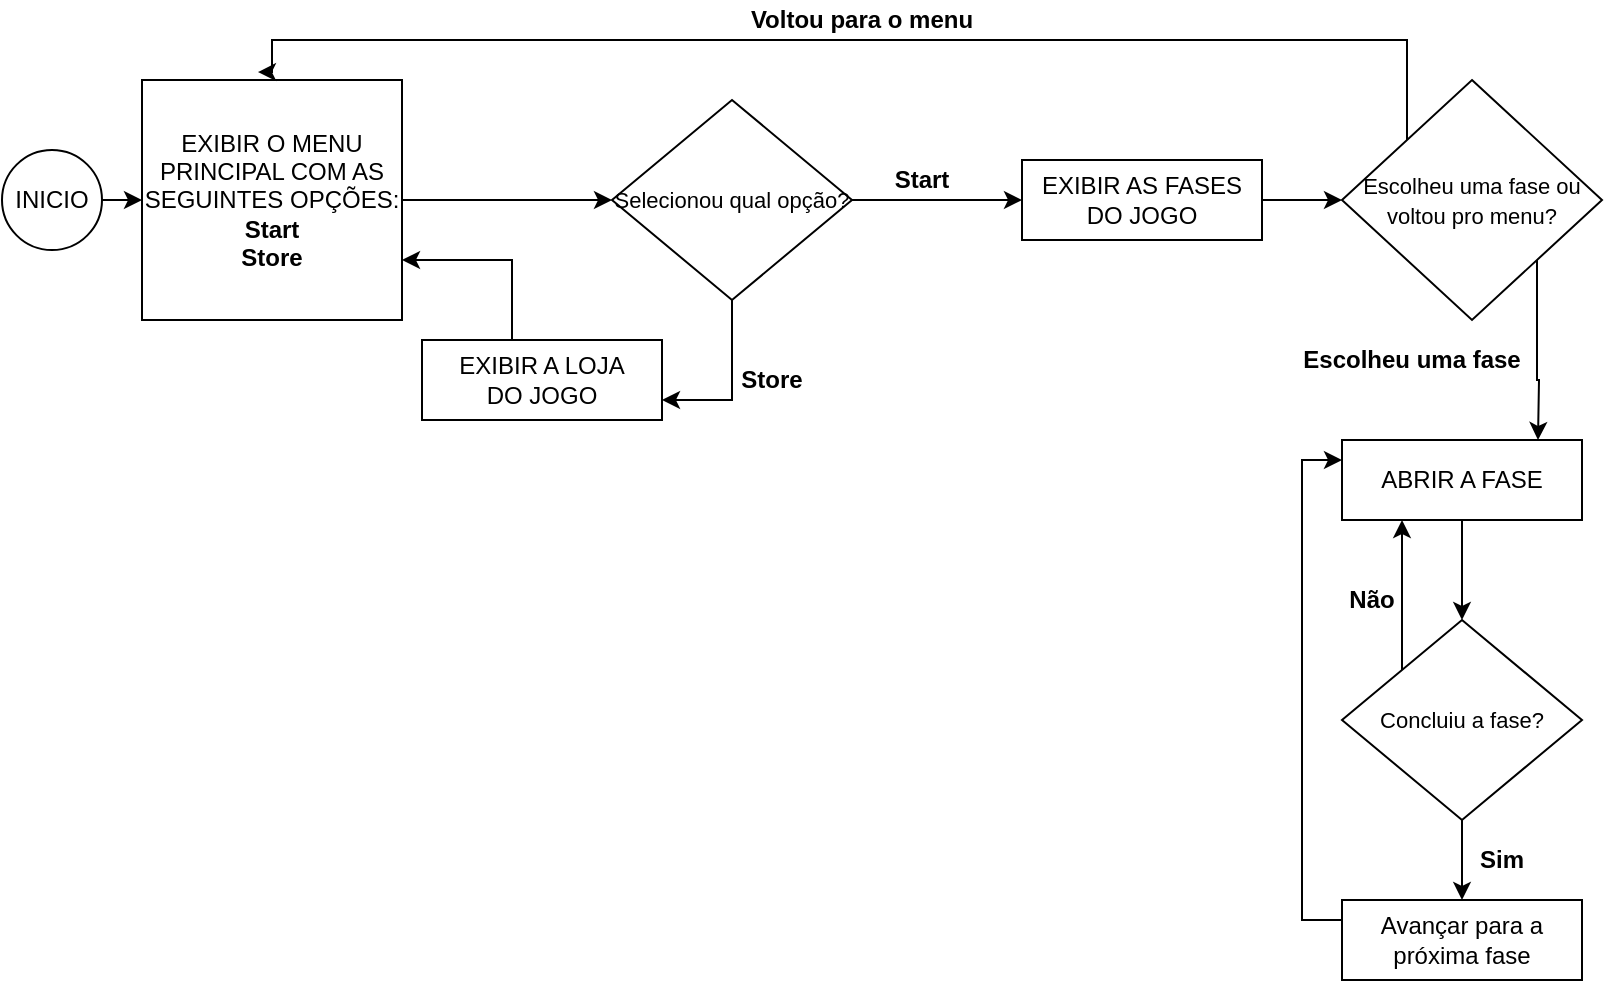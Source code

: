 <mxfile version="10.6.7" type="device"><diagram id="KH5smoPzcD2ir2iUl0mm" name="Page-1"><mxGraphModel dx="840" dy="1691" grid="1" gridSize="10" guides="1" tooltips="1" connect="1" arrows="1" fold="1" page="1" pageScale="1" pageWidth="827" pageHeight="1169" math="0" shadow="0"><root><mxCell id="0"/><mxCell id="1" parent="0"/><mxCell id="SHQJr4Z11LEcNJtXGDv8-3" value="" style="edgeStyle=orthogonalEdgeStyle;rounded=0;orthogonalLoop=1;jettySize=auto;html=1;exitX=1;exitY=0.5;exitDx=0;exitDy=0;entryX=0;entryY=0.5;entryDx=0;entryDy=0;" edge="1" parent="1" source="SHQJr4Z11LEcNJtXGDv8-8" target="SHQJr4Z11LEcNJtXGDv8-9"><mxGeometry relative="1" as="geometry"><mxPoint x="110" y="60" as="sourcePoint"/><mxPoint x="190" y="60" as="targetPoint"/></mxGeometry></mxCell><mxCell id="SHQJr4Z11LEcNJtXGDv8-8" value="INICIO" style="ellipse;whiteSpace=wrap;html=1;aspect=fixed;" vertex="1" parent="1"><mxGeometry x="10" y="55" width="50" height="50" as="geometry"/></mxCell><mxCell id="SHQJr4Z11LEcNJtXGDv8-18" style="edgeStyle=orthogonalEdgeStyle;rounded=0;orthogonalLoop=1;jettySize=auto;html=1;entryX=0;entryY=0.5;entryDx=0;entryDy=0;" edge="1" parent="1" source="SHQJr4Z11LEcNJtXGDv8-9" target="SHQJr4Z11LEcNJtXGDv8-17"><mxGeometry relative="1" as="geometry"/></mxCell><mxCell id="SHQJr4Z11LEcNJtXGDv8-9" value="EXIBIR O MENU PRINCIPAL COM AS SEGUINTES OPÇÕES:&lt;br&gt;&lt;b&gt;Start&lt;br&gt;Store&lt;/b&gt;&lt;br&gt;" style="rounded=0;whiteSpace=wrap;html=1;" vertex="1" parent="1"><mxGeometry x="80" y="20" width="130" height="120" as="geometry"/></mxCell><mxCell id="SHQJr4Z11LEcNJtXGDv8-19" style="edgeStyle=orthogonalEdgeStyle;rounded=0;orthogonalLoop=1;jettySize=auto;html=1;" edge="1" parent="1" source="SHQJr4Z11LEcNJtXGDv8-17"><mxGeometry relative="1" as="geometry"><mxPoint x="520" y="80" as="targetPoint"/></mxGeometry></mxCell><mxCell id="SHQJr4Z11LEcNJtXGDv8-52" style="edgeStyle=orthogonalEdgeStyle;rounded=0;orthogonalLoop=1;jettySize=auto;html=1;exitX=0.5;exitY=1;exitDx=0;exitDy=0;entryX=1;entryY=0.75;entryDx=0;entryDy=0;" edge="1" parent="1" source="SHQJr4Z11LEcNJtXGDv8-17" target="SHQJr4Z11LEcNJtXGDv8-47"><mxGeometry relative="1" as="geometry"><Array as="points"><mxPoint x="375" y="180"/></Array></mxGeometry></mxCell><mxCell id="SHQJr4Z11LEcNJtXGDv8-17" value="&lt;font style=&quot;font-size: 11px&quot;&gt;Selecionou qual opção?&lt;/font&gt;" style="rhombus;whiteSpace=wrap;html=1;" vertex="1" parent="1"><mxGeometry x="315" y="30" width="120" height="100" as="geometry"/></mxCell><mxCell id="SHQJr4Z11LEcNJtXGDv8-20" value="&lt;b&gt;Start&lt;/b&gt;&lt;br&gt;" style="text;html=1;strokeColor=none;fillColor=none;align=center;verticalAlign=middle;whiteSpace=wrap;rounded=0;" vertex="1" parent="1"><mxGeometry x="450" y="60" width="40" height="20" as="geometry"/></mxCell><mxCell id="SHQJr4Z11LEcNJtXGDv8-34" value="" style="edgeStyle=orthogonalEdgeStyle;rounded=0;orthogonalLoop=1;jettySize=auto;html=1;" edge="1" parent="1" source="SHQJr4Z11LEcNJtXGDv8-21" target="SHQJr4Z11LEcNJtXGDv8-22"><mxGeometry relative="1" as="geometry"/></mxCell><mxCell id="SHQJr4Z11LEcNJtXGDv8-21" value="EXIBIR AS FASES DO JOGO&lt;br&gt;" style="rounded=0;whiteSpace=wrap;html=1;" vertex="1" parent="1"><mxGeometry x="520" y="60" width="120" height="40" as="geometry"/></mxCell><mxCell id="SHQJr4Z11LEcNJtXGDv8-27" style="edgeStyle=orthogonalEdgeStyle;rounded=0;orthogonalLoop=1;jettySize=auto;html=1;exitX=0;exitY=0;exitDx=0;exitDy=0;entryX=0.446;entryY=-0.033;entryDx=0;entryDy=0;entryPerimeter=0;" edge="1" parent="1" source="SHQJr4Z11LEcNJtXGDv8-22" target="SHQJr4Z11LEcNJtXGDv8-9"><mxGeometry relative="1" as="geometry"><Array as="points"><mxPoint x="713"/><mxPoint x="145"/><mxPoint x="145" y="16"/></Array></mxGeometry></mxCell><mxCell id="SHQJr4Z11LEcNJtXGDv8-31" style="edgeStyle=orthogonalEdgeStyle;rounded=0;orthogonalLoop=1;jettySize=auto;html=1;exitX=1;exitY=1;exitDx=0;exitDy=0;" edge="1" parent="1" source="SHQJr4Z11LEcNJtXGDv8-22"><mxGeometry relative="1" as="geometry"><mxPoint x="778" y="200" as="targetPoint"/></mxGeometry></mxCell><mxCell id="SHQJr4Z11LEcNJtXGDv8-22" value="&lt;span style=&quot;font-size: 11px&quot;&gt;Escolheu uma fase ou voltou pro menu?&lt;/span&gt;" style="rhombus;whiteSpace=wrap;html=1;" vertex="1" parent="1"><mxGeometry x="680" y="20" width="130" height="120" as="geometry"/></mxCell><mxCell id="SHQJr4Z11LEcNJtXGDv8-25" value="&lt;b&gt;Voltou para o menu&lt;/b&gt;&lt;br&gt;" style="text;html=1;strokeColor=none;fillColor=none;align=center;verticalAlign=middle;whiteSpace=wrap;rounded=0;" vertex="1" parent="1"><mxGeometry x="375" y="-20" width="130" height="20" as="geometry"/></mxCell><mxCell id="SHQJr4Z11LEcNJtXGDv8-30" value="&lt;b&gt;Escolheu uma fase&lt;/b&gt;&lt;br&gt;" style="text;html=1;strokeColor=none;fillColor=none;align=center;verticalAlign=middle;whiteSpace=wrap;rounded=0;" vertex="1" parent="1"><mxGeometry x="650" y="150" width="130" height="20" as="geometry"/></mxCell><mxCell id="SHQJr4Z11LEcNJtXGDv8-37" style="edgeStyle=orthogonalEdgeStyle;rounded=0;orthogonalLoop=1;jettySize=auto;html=1;exitX=0.5;exitY=1;exitDx=0;exitDy=0;" edge="1" parent="1" source="SHQJr4Z11LEcNJtXGDv8-33" target="SHQJr4Z11LEcNJtXGDv8-35"><mxGeometry relative="1" as="geometry"/></mxCell><mxCell id="SHQJr4Z11LEcNJtXGDv8-33" value="ABRIR A FASE&lt;br&gt;" style="rounded=0;whiteSpace=wrap;html=1;" vertex="1" parent="1"><mxGeometry x="680" y="200" width="120" height="40" as="geometry"/></mxCell><mxCell id="SHQJr4Z11LEcNJtXGDv8-40" style="edgeStyle=orthogonalEdgeStyle;rounded=0;orthogonalLoop=1;jettySize=auto;html=1;exitX=0.5;exitY=1;exitDx=0;exitDy=0;" edge="1" parent="1" source="SHQJr4Z11LEcNJtXGDv8-35" target="SHQJr4Z11LEcNJtXGDv8-38"><mxGeometry relative="1" as="geometry"/></mxCell><mxCell id="SHQJr4Z11LEcNJtXGDv8-45" style="edgeStyle=orthogonalEdgeStyle;rounded=0;orthogonalLoop=1;jettySize=auto;html=1;exitX=0;exitY=0;exitDx=0;exitDy=0;entryX=0.25;entryY=1;entryDx=0;entryDy=0;" edge="1" parent="1" source="SHQJr4Z11LEcNJtXGDv8-35" target="SHQJr4Z11LEcNJtXGDv8-33"><mxGeometry relative="1" as="geometry"/></mxCell><mxCell id="SHQJr4Z11LEcNJtXGDv8-35" value="&lt;span style=&quot;font-size: 11px&quot;&gt;Concluiu a fase?&lt;/span&gt;" style="rhombus;whiteSpace=wrap;html=1;" vertex="1" parent="1"><mxGeometry x="680" y="290" width="120" height="100" as="geometry"/></mxCell><mxCell id="SHQJr4Z11LEcNJtXGDv8-46" style="edgeStyle=orthogonalEdgeStyle;rounded=0;orthogonalLoop=1;jettySize=auto;html=1;exitX=0;exitY=0.25;exitDx=0;exitDy=0;entryX=0;entryY=0.25;entryDx=0;entryDy=0;" edge="1" parent="1" source="SHQJr4Z11LEcNJtXGDv8-38" target="SHQJr4Z11LEcNJtXGDv8-33"><mxGeometry relative="1" as="geometry"/></mxCell><mxCell id="SHQJr4Z11LEcNJtXGDv8-38" value="Avançar para a próxima fase&lt;br&gt;" style="rounded=0;whiteSpace=wrap;html=1;" vertex="1" parent="1"><mxGeometry x="680" y="430" width="120" height="40" as="geometry"/></mxCell><mxCell id="SHQJr4Z11LEcNJtXGDv8-41" value="&lt;b&gt;Não&lt;/b&gt;&lt;br&gt;" style="text;html=1;strokeColor=none;fillColor=none;align=center;verticalAlign=middle;whiteSpace=wrap;rounded=0;" vertex="1" parent="1"><mxGeometry x="680" y="270" width="30" height="20" as="geometry"/></mxCell><mxCell id="SHQJr4Z11LEcNJtXGDv8-42" value="&lt;b&gt;Sim&lt;/b&gt;&lt;br&gt;" style="text;html=1;strokeColor=none;fillColor=none;align=center;verticalAlign=middle;whiteSpace=wrap;rounded=0;" vertex="1" parent="1"><mxGeometry x="745" y="400" width="30" height="20" as="geometry"/></mxCell><mxCell id="SHQJr4Z11LEcNJtXGDv8-53" style="edgeStyle=orthogonalEdgeStyle;rounded=0;orthogonalLoop=1;jettySize=auto;html=1;exitX=0.5;exitY=0;exitDx=0;exitDy=0;entryX=1;entryY=0.75;entryDx=0;entryDy=0;" edge="1" parent="1" source="SHQJr4Z11LEcNJtXGDv8-47" target="SHQJr4Z11LEcNJtXGDv8-9"><mxGeometry relative="1" as="geometry"><Array as="points"><mxPoint x="265" y="110"/></Array></mxGeometry></mxCell><mxCell id="SHQJr4Z11LEcNJtXGDv8-47" value="EXIBIR A LOJA&lt;br&gt;DO JOGO&lt;br&gt;" style="rounded=0;whiteSpace=wrap;html=1;" vertex="1" parent="1"><mxGeometry x="220" y="150" width="120" height="40" as="geometry"/></mxCell><mxCell id="SHQJr4Z11LEcNJtXGDv8-48" value="&lt;b&gt;Store&lt;br&gt;&lt;/b&gt;" style="text;html=1;strokeColor=none;fillColor=none;align=center;verticalAlign=middle;whiteSpace=wrap;rounded=0;" vertex="1" parent="1"><mxGeometry x="375" y="160" width="40" height="20" as="geometry"/></mxCell></root></mxGraphModel></diagram></mxfile>